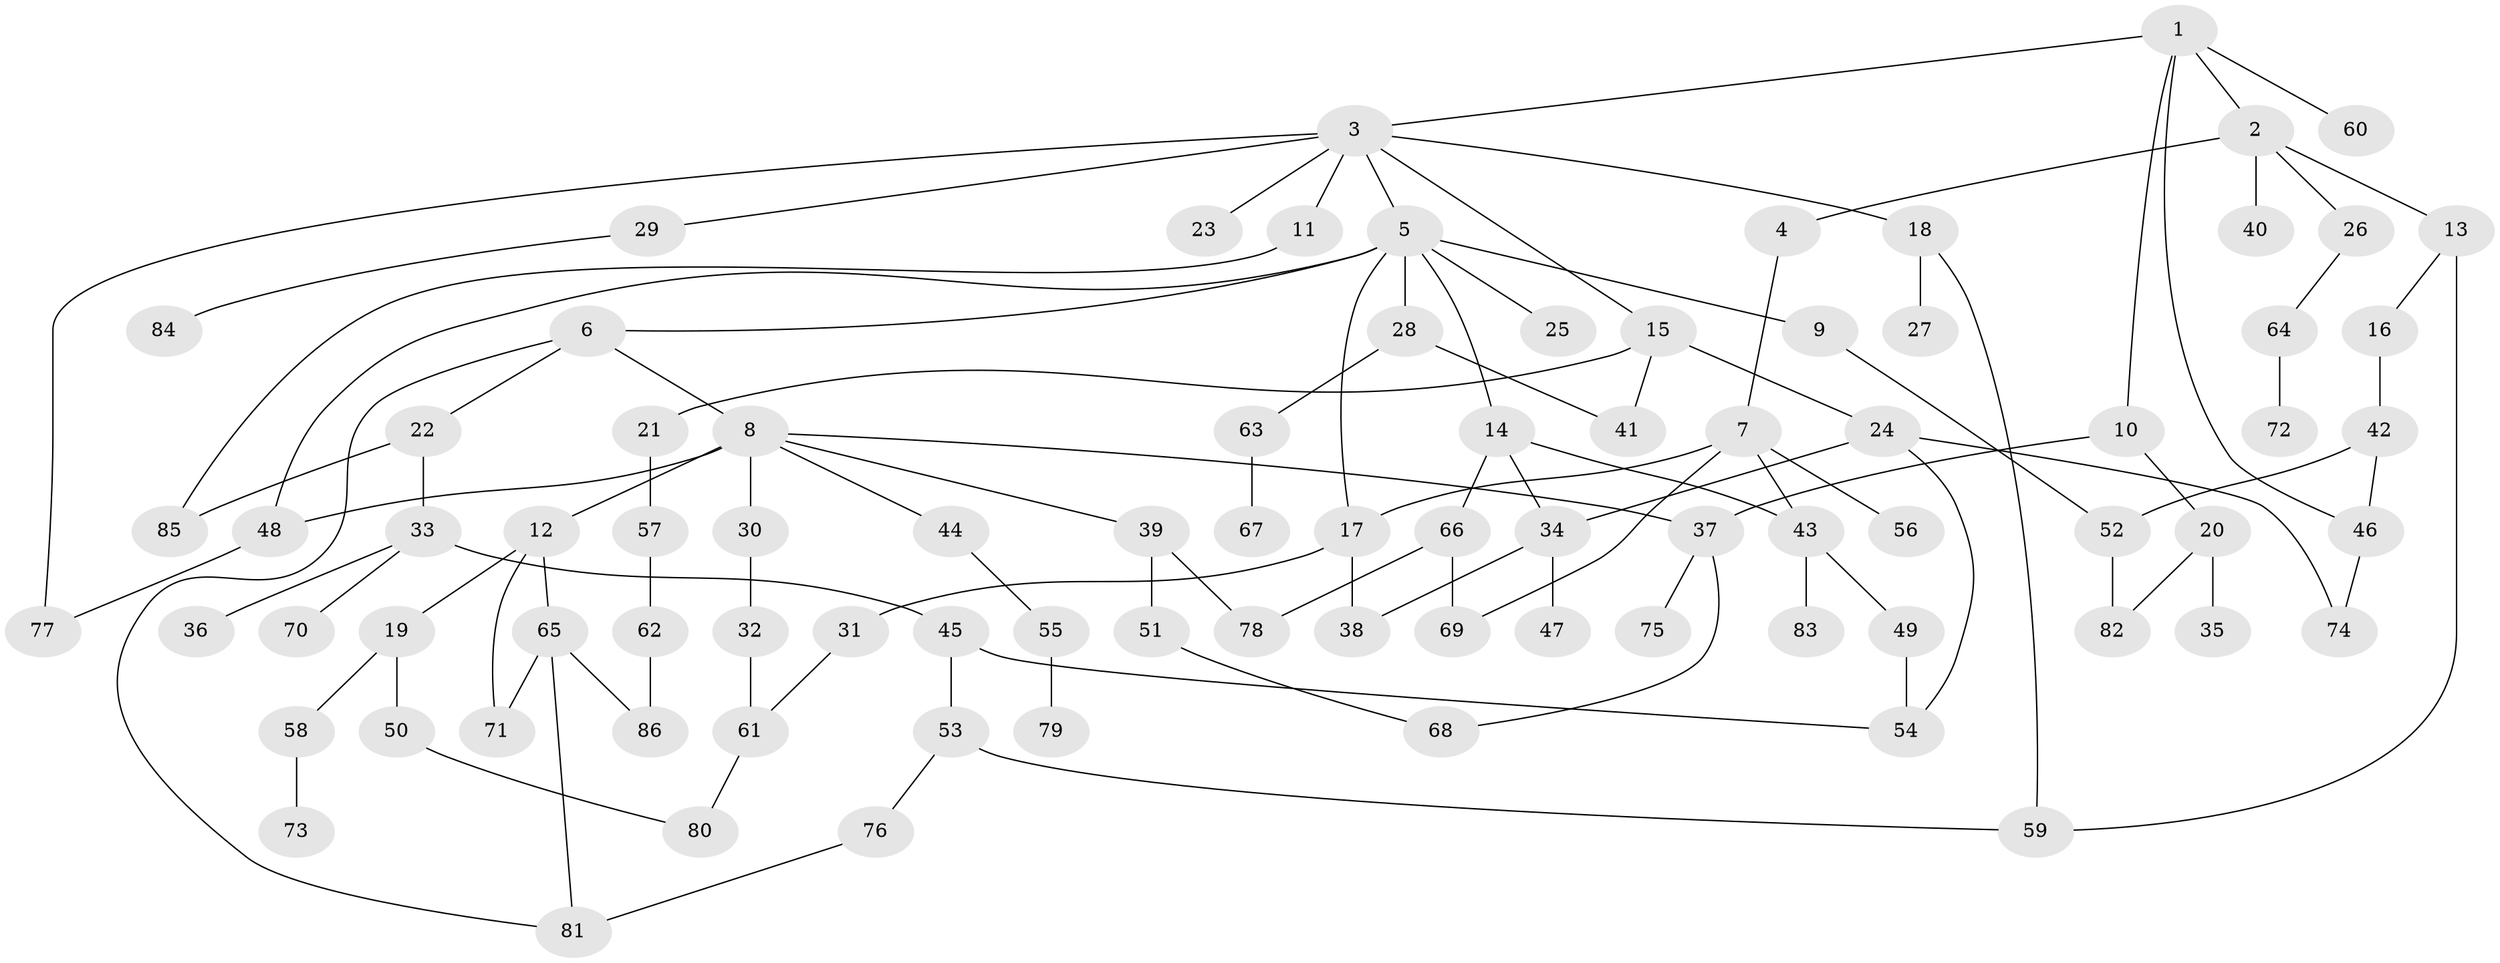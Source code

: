 // Generated by graph-tools (version 1.1) at 2025/13/03/09/25 04:13:16]
// undirected, 86 vertices, 111 edges
graph export_dot {
graph [start="1"]
  node [color=gray90,style=filled];
  1;
  2;
  3;
  4;
  5;
  6;
  7;
  8;
  9;
  10;
  11;
  12;
  13;
  14;
  15;
  16;
  17;
  18;
  19;
  20;
  21;
  22;
  23;
  24;
  25;
  26;
  27;
  28;
  29;
  30;
  31;
  32;
  33;
  34;
  35;
  36;
  37;
  38;
  39;
  40;
  41;
  42;
  43;
  44;
  45;
  46;
  47;
  48;
  49;
  50;
  51;
  52;
  53;
  54;
  55;
  56;
  57;
  58;
  59;
  60;
  61;
  62;
  63;
  64;
  65;
  66;
  67;
  68;
  69;
  70;
  71;
  72;
  73;
  74;
  75;
  76;
  77;
  78;
  79;
  80;
  81;
  82;
  83;
  84;
  85;
  86;
  1 -- 2;
  1 -- 3;
  1 -- 10;
  1 -- 60;
  1 -- 46;
  2 -- 4;
  2 -- 13;
  2 -- 26;
  2 -- 40;
  3 -- 5;
  3 -- 11;
  3 -- 15;
  3 -- 18;
  3 -- 23;
  3 -- 29;
  3 -- 77;
  4 -- 7;
  5 -- 6;
  5 -- 9;
  5 -- 14;
  5 -- 17;
  5 -- 25;
  5 -- 28;
  5 -- 48;
  6 -- 8;
  6 -- 22;
  6 -- 81;
  7 -- 43;
  7 -- 56;
  7 -- 69;
  7 -- 17;
  8 -- 12;
  8 -- 30;
  8 -- 39;
  8 -- 44;
  8 -- 37;
  8 -- 48;
  9 -- 52;
  10 -- 20;
  10 -- 37;
  11 -- 85;
  12 -- 19;
  12 -- 65;
  12 -- 71;
  13 -- 16;
  13 -- 59;
  14 -- 34;
  14 -- 66;
  14 -- 43;
  15 -- 21;
  15 -- 24;
  15 -- 41;
  16 -- 42;
  17 -- 31;
  17 -- 38;
  18 -- 27;
  18 -- 59;
  19 -- 50;
  19 -- 58;
  20 -- 35;
  20 -- 82;
  21 -- 57;
  22 -- 33;
  22 -- 85;
  24 -- 74;
  24 -- 34;
  24 -- 54;
  26 -- 64;
  28 -- 41;
  28 -- 63;
  29 -- 84;
  30 -- 32;
  31 -- 61;
  32 -- 61;
  33 -- 36;
  33 -- 45;
  33 -- 70;
  34 -- 38;
  34 -- 47;
  37 -- 68;
  37 -- 75;
  39 -- 51;
  39 -- 78;
  42 -- 46;
  42 -- 52;
  43 -- 49;
  43 -- 83;
  44 -- 55;
  45 -- 53;
  45 -- 54;
  46 -- 74;
  48 -- 77;
  49 -- 54;
  50 -- 80;
  51 -- 68;
  52 -- 82;
  53 -- 59;
  53 -- 76;
  55 -- 79;
  57 -- 62;
  58 -- 73;
  61 -- 80;
  62 -- 86;
  63 -- 67;
  64 -- 72;
  65 -- 71;
  65 -- 81;
  65 -- 86;
  66 -- 69;
  66 -- 78;
  76 -- 81;
}
